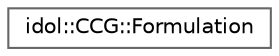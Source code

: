 digraph "Graphical Class Hierarchy"
{
 // LATEX_PDF_SIZE
  bgcolor="transparent";
  edge [fontname=Helvetica,fontsize=10,labelfontname=Helvetica,labelfontsize=10];
  node [fontname=Helvetica,fontsize=10,shape=box,height=0.2,width=0.4];
  rankdir="LR";
  Node0 [id="Node000000",label="idol::CCG::Formulation",height=0.2,width=0.4,color="grey40", fillcolor="white", style="filled",URL="$classidol_1_1CCG_1_1Formulation.html",tooltip=" "];
}
